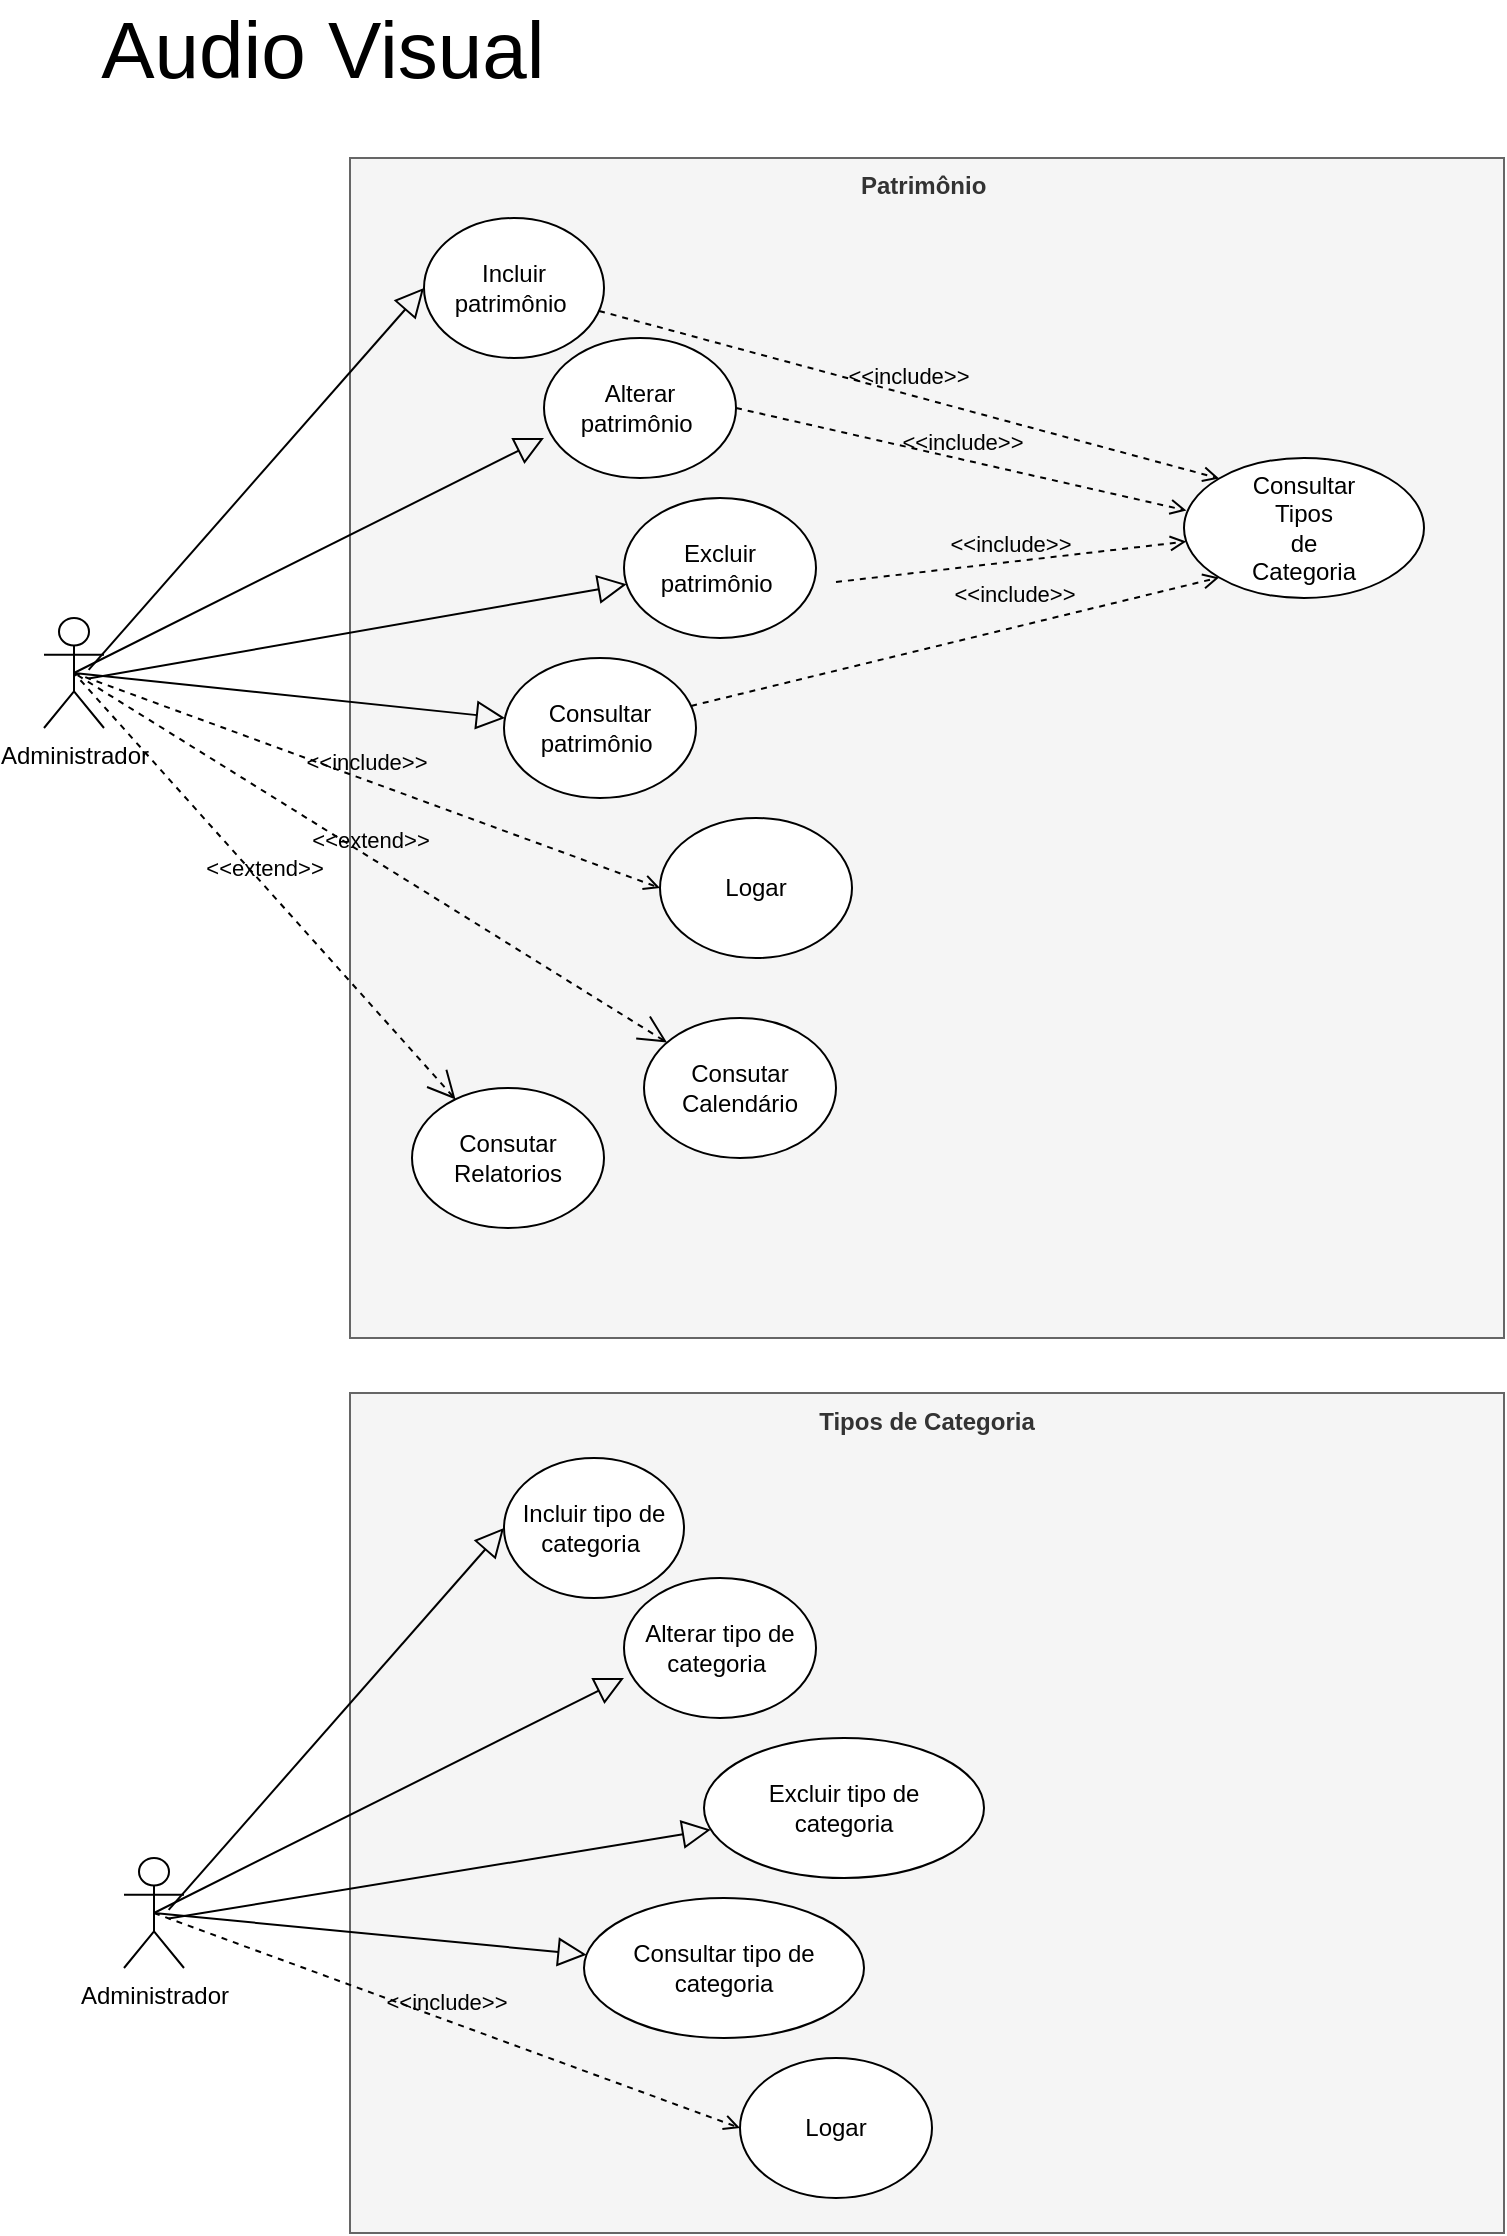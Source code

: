 <mxfile version="21.1.2" type="github">
  <diagram name="Página-1" id="rkHG6nmuOjkpt8-TUzvK">
    <mxGraphModel dx="794" dy="477" grid="1" gridSize="10" guides="1" tooltips="1" connect="1" arrows="1" fold="1" page="1" pageScale="1" pageWidth="827" pageHeight="1169" math="0" shadow="0">
      <root>
        <mxCell id="0" />
        <mxCell id="1" parent="0" />
        <mxCell id="XnEvQe8ai3ZGjiJY6H-x-5" value="Patrimônio&amp;nbsp;" style="shape=rect;html=1;verticalAlign=top;fontStyle=1;whiteSpace=wrap;align=center;fillColor=#f5f5f5;fontColor=#333333;strokeColor=#666666;" parent="1" vertex="1">
          <mxGeometry x="193" y="80" width="577" height="590" as="geometry" />
        </mxCell>
        <mxCell id="XnEvQe8ai3ZGjiJY6H-x-2" value="Incluir patrimônio&amp;nbsp;" style="ellipse;whiteSpace=wrap;html=1;" parent="1" vertex="1">
          <mxGeometry x="230" y="110" width="90" height="70" as="geometry" />
        </mxCell>
        <mxCell id="XnEvQe8ai3ZGjiJY6H-x-3" value="Administrador&lt;br&gt;" style="shape=umlActor;html=1;verticalLabelPosition=bottom;verticalAlign=top;align=center;" parent="1" vertex="1">
          <mxGeometry x="40" y="310" width="30" height="55" as="geometry" />
        </mxCell>
        <mxCell id="XnEvQe8ai3ZGjiJY6H-x-4" value="" style="edgeStyle=none;html=1;endArrow=block;endFill=0;endSize=12;verticalAlign=bottom;rounded=0;entryX=0;entryY=0.5;entryDx=0;entryDy=0;exitX=0.744;exitY=0.472;exitDx=0;exitDy=0;exitPerimeter=0;" parent="1" source="XnEvQe8ai3ZGjiJY6H-x-3" target="XnEvQe8ai3ZGjiJY6H-x-2" edge="1">
          <mxGeometry width="160" relative="1" as="geometry">
            <mxPoint x="120" y="215" as="sourcePoint" />
            <mxPoint x="280" y="215" as="targetPoint" />
          </mxGeometry>
        </mxCell>
        <mxCell id="XnEvQe8ai3ZGjiJY6H-x-7" value="Alterar patrimônio&amp;nbsp;" style="ellipse;whiteSpace=wrap;html=1;" parent="1" vertex="1">
          <mxGeometry x="290" y="170" width="96" height="70" as="geometry" />
        </mxCell>
        <mxCell id="XnEvQe8ai3ZGjiJY6H-x-8" value="Excluir patrimônio&amp;nbsp;" style="ellipse;whiteSpace=wrap;html=1;" parent="1" vertex="1">
          <mxGeometry x="330" y="250" width="96" height="70" as="geometry" />
        </mxCell>
        <mxCell id="XnEvQe8ai3ZGjiJY6H-x-13" value="" style="edgeStyle=none;html=1;endArrow=block;endFill=0;endSize=12;verticalAlign=bottom;rounded=0;entryX=0;entryY=0.714;entryDx=0;entryDy=0;entryPerimeter=0;exitX=0.5;exitY=0.5;exitDx=0;exitDy=0;exitPerimeter=0;" parent="1" source="XnEvQe8ai3ZGjiJY6H-x-3" target="XnEvQe8ai3ZGjiJY6H-x-7" edge="1">
          <mxGeometry width="160" relative="1" as="geometry">
            <mxPoint x="130" y="294.5" as="sourcePoint" />
            <mxPoint x="290" y="294.5" as="targetPoint" />
          </mxGeometry>
        </mxCell>
        <mxCell id="XnEvQe8ai3ZGjiJY6H-x-14" value="" style="edgeStyle=none;html=1;endArrow=block;endFill=0;endSize=12;verticalAlign=bottom;rounded=0;exitX=0.744;exitY=0.55;exitDx=0;exitDy=0;exitPerimeter=0;" parent="1" source="XnEvQe8ai3ZGjiJY6H-x-3" target="XnEvQe8ai3ZGjiJY6H-x-8" edge="1">
          <mxGeometry width="160" relative="1" as="geometry">
            <mxPoint x="140" y="364.5" as="sourcePoint" />
            <mxPoint x="360" y="325" as="targetPoint" />
          </mxGeometry>
        </mxCell>
        <mxCell id="XnEvQe8ai3ZGjiJY6H-x-19" value="Consultar patrimônio&amp;nbsp;" style="ellipse;whiteSpace=wrap;html=1;" parent="1" vertex="1">
          <mxGeometry x="270" y="330" width="96" height="70" as="geometry" />
        </mxCell>
        <mxCell id="XnEvQe8ai3ZGjiJY6H-x-20" value="" style="edgeStyle=none;html=1;endArrow=block;endFill=0;endSize=12;verticalAlign=bottom;rounded=0;exitX=0.5;exitY=0.5;exitDx=0;exitDy=0;exitPerimeter=0;" parent="1" source="XnEvQe8ai3ZGjiJY6H-x-3" target="XnEvQe8ai3ZGjiJY6H-x-19" edge="1">
          <mxGeometry width="160" relative="1" as="geometry">
            <mxPoint x="80" y="305" as="sourcePoint" />
            <mxPoint x="400" y="320" as="targetPoint" />
          </mxGeometry>
        </mxCell>
        <mxCell id="XnEvQe8ai3ZGjiJY6H-x-22" value="Logar" style="ellipse;whiteSpace=wrap;html=1;" parent="1" vertex="1">
          <mxGeometry x="348" y="410" width="96" height="70" as="geometry" />
        </mxCell>
        <mxCell id="XnEvQe8ai3ZGjiJY6H-x-25" value="&amp;lt;&amp;lt;include&amp;gt;&amp;gt;" style="edgeStyle=none;html=1;endArrow=open;verticalAlign=bottom;dashed=1;labelBackgroundColor=none;rounded=0;exitX=0.5;exitY=0.5;exitDx=0;exitDy=0;exitPerimeter=0;entryX=0;entryY=0.5;entryDx=0;entryDy=0;" parent="1" source="XnEvQe8ai3ZGjiJY6H-x-3" target="XnEvQe8ai3ZGjiJY6H-x-22" edge="1">
          <mxGeometry width="160" relative="1" as="geometry">
            <mxPoint x="130" y="455" as="sourcePoint" />
            <mxPoint x="290" y="455" as="targetPoint" />
          </mxGeometry>
        </mxCell>
        <mxCell id="QimY8xbkl2on-bAjsN7t-3" value="Audio Visual&amp;nbsp;" style="text;html=1;strokeColor=none;fillColor=none;align=center;verticalAlign=middle;whiteSpace=wrap;rounded=0;fontSize=40;" parent="1" vertex="1">
          <mxGeometry x="20" y="10" width="330" height="30" as="geometry" />
        </mxCell>
        <mxCell id="IfJ1QCMbeDYxTQooLl67-1" value="Consutar&lt;br&gt;Calendário" style="ellipse;whiteSpace=wrap;html=1;" vertex="1" parent="1">
          <mxGeometry x="340" y="510" width="96" height="70" as="geometry" />
        </mxCell>
        <mxCell id="IfJ1QCMbeDYxTQooLl67-3" value="&amp;lt;&amp;lt;extend&amp;gt;&amp;gt;" style="edgeStyle=none;html=1;startArrow=open;endArrow=none;startSize=12;verticalAlign=bottom;dashed=1;labelBackgroundColor=none;rounded=0;entryX=0.5;entryY=0.5;entryDx=0;entryDy=0;entryPerimeter=0;" edge="1" parent="1" source="IfJ1QCMbeDYxTQooLl67-1" target="XnEvQe8ai3ZGjiJY6H-x-3">
          <mxGeometry width="160" relative="1" as="geometry">
            <mxPoint x="294" y="670" as="sourcePoint" />
            <mxPoint x="214" y="440" as="targetPoint" />
          </mxGeometry>
        </mxCell>
        <mxCell id="IfJ1QCMbeDYxTQooLl67-4" value="Consutar&lt;br&gt;Relatorios" style="ellipse;whiteSpace=wrap;html=1;" vertex="1" parent="1">
          <mxGeometry x="224" y="545" width="96" height="70" as="geometry" />
        </mxCell>
        <mxCell id="IfJ1QCMbeDYxTQooLl67-5" value="&amp;lt;&amp;lt;extend&amp;gt;&amp;gt;" style="edgeStyle=none;html=1;startArrow=open;endArrow=none;startSize=12;verticalAlign=bottom;dashed=1;labelBackgroundColor=none;rounded=0;entryX=0.5;entryY=0.5;entryDx=0;entryDy=0;entryPerimeter=0;" edge="1" parent="1" source="IfJ1QCMbeDYxTQooLl67-4" target="XnEvQe8ai3ZGjiJY6H-x-3">
          <mxGeometry width="160" relative="1" as="geometry">
            <mxPoint x="479" y="631" as="sourcePoint" />
            <mxPoint x="75" y="320" as="targetPoint" />
          </mxGeometry>
        </mxCell>
        <mxCell id="IfJ1QCMbeDYxTQooLl67-8" value="Consultar&lt;br&gt;Tipos &lt;br&gt;de&lt;br&gt;Categoria" style="ellipse;whiteSpace=wrap;html=1;" vertex="1" parent="1">
          <mxGeometry x="610" y="230" width="120" height="70" as="geometry" />
        </mxCell>
        <mxCell id="IfJ1QCMbeDYxTQooLl67-9" value="&amp;lt;&amp;lt;include&amp;gt;&amp;gt;" style="edgeStyle=none;html=1;endArrow=open;verticalAlign=bottom;dashed=1;labelBackgroundColor=none;rounded=0;entryX=0;entryY=0;entryDx=0;entryDy=0;" edge="1" parent="1" source="XnEvQe8ai3ZGjiJY6H-x-2" target="IfJ1QCMbeDYxTQooLl67-8">
          <mxGeometry width="160" relative="1" as="geometry">
            <mxPoint x="366" y="120" as="sourcePoint" />
            <mxPoint x="659" y="227" as="targetPoint" />
          </mxGeometry>
        </mxCell>
        <mxCell id="IfJ1QCMbeDYxTQooLl67-10" value="&amp;lt;&amp;lt;include&amp;gt;&amp;gt;" style="edgeStyle=none;html=1;endArrow=open;verticalAlign=bottom;dashed=1;labelBackgroundColor=none;rounded=0;entryX=0.01;entryY=0.375;entryDx=0;entryDy=0;entryPerimeter=0;exitX=1;exitY=0.5;exitDx=0;exitDy=0;" edge="1" parent="1" source="XnEvQe8ai3ZGjiJY6H-x-7" target="IfJ1QCMbeDYxTQooLl67-8">
          <mxGeometry width="160" relative="1" as="geometry">
            <mxPoint x="406" y="220" as="sourcePoint" />
            <mxPoint x="616" y="250" as="targetPoint" />
          </mxGeometry>
        </mxCell>
        <mxCell id="IfJ1QCMbeDYxTQooLl67-11" value="&amp;lt;&amp;lt;include&amp;gt;&amp;gt;" style="edgeStyle=none;html=1;endArrow=open;verticalAlign=bottom;dashed=1;labelBackgroundColor=none;rounded=0;" edge="1" parent="1" target="IfJ1QCMbeDYxTQooLl67-8">
          <mxGeometry width="160" relative="1" as="geometry">
            <mxPoint x="436" y="292" as="sourcePoint" />
            <mxPoint x="641" y="298" as="targetPoint" />
          </mxGeometry>
        </mxCell>
        <mxCell id="IfJ1QCMbeDYxTQooLl67-12" value="&amp;lt;&amp;lt;include&amp;gt;&amp;gt;" style="edgeStyle=none;html=1;endArrow=open;verticalAlign=bottom;dashed=1;labelBackgroundColor=none;rounded=0;entryX=0;entryY=1;entryDx=0;entryDy=0;" edge="1" parent="1" source="XnEvQe8ai3ZGjiJY6H-x-19" target="IfJ1QCMbeDYxTQooLl67-8">
          <mxGeometry x="0.232" y="8" width="160" relative="1" as="geometry">
            <mxPoint x="393" y="356" as="sourcePoint" />
            <mxPoint x="570" y="310" as="targetPoint" />
            <mxPoint x="1" as="offset" />
          </mxGeometry>
        </mxCell>
        <mxCell id="IfJ1QCMbeDYxTQooLl67-13" value="Tipos de Categoria" style="shape=rect;html=1;verticalAlign=top;fontStyle=1;whiteSpace=wrap;align=center;fillColor=#f5f5f5;fontColor=#333333;strokeColor=#666666;" vertex="1" parent="1">
          <mxGeometry x="193" y="697.5" width="577" height="420" as="geometry" />
        </mxCell>
        <mxCell id="IfJ1QCMbeDYxTQooLl67-19" value="Incluir tipo de categoria&amp;nbsp;" style="ellipse;whiteSpace=wrap;html=1;" vertex="1" parent="1">
          <mxGeometry x="270" y="730" width="90" height="70" as="geometry" />
        </mxCell>
        <mxCell id="IfJ1QCMbeDYxTQooLl67-20" value="Administrador&lt;br&gt;" style="shape=umlActor;html=1;verticalLabelPosition=bottom;verticalAlign=top;align=center;" vertex="1" parent="1">
          <mxGeometry x="80" y="930" width="30" height="55" as="geometry" />
        </mxCell>
        <mxCell id="IfJ1QCMbeDYxTQooLl67-21" value="" style="edgeStyle=none;html=1;endArrow=block;endFill=0;endSize=12;verticalAlign=bottom;rounded=0;entryX=0;entryY=0.5;entryDx=0;entryDy=0;exitX=0.744;exitY=0.472;exitDx=0;exitDy=0;exitPerimeter=0;" edge="1" parent="1" source="IfJ1QCMbeDYxTQooLl67-20" target="IfJ1QCMbeDYxTQooLl67-19">
          <mxGeometry width="160" relative="1" as="geometry">
            <mxPoint x="160" y="835" as="sourcePoint" />
            <mxPoint x="320" y="835" as="targetPoint" />
          </mxGeometry>
        </mxCell>
        <mxCell id="IfJ1QCMbeDYxTQooLl67-22" value="Alterar tipo de&lt;br&gt;categoria&amp;nbsp;" style="ellipse;whiteSpace=wrap;html=1;" vertex="1" parent="1">
          <mxGeometry x="330" y="790" width="96" height="70" as="geometry" />
        </mxCell>
        <mxCell id="IfJ1QCMbeDYxTQooLl67-23" value="Excluir tipo de &lt;br&gt;categoria" style="ellipse;whiteSpace=wrap;html=1;" vertex="1" parent="1">
          <mxGeometry x="370" y="870" width="140" height="70" as="geometry" />
        </mxCell>
        <mxCell id="IfJ1QCMbeDYxTQooLl67-24" value="" style="edgeStyle=none;html=1;endArrow=block;endFill=0;endSize=12;verticalAlign=bottom;rounded=0;entryX=0;entryY=0.714;entryDx=0;entryDy=0;entryPerimeter=0;exitX=0.5;exitY=0.5;exitDx=0;exitDy=0;exitPerimeter=0;" edge="1" parent="1" source="IfJ1QCMbeDYxTQooLl67-20" target="IfJ1QCMbeDYxTQooLl67-22">
          <mxGeometry width="160" relative="1" as="geometry">
            <mxPoint x="170" y="914.5" as="sourcePoint" />
            <mxPoint x="330" y="914.5" as="targetPoint" />
          </mxGeometry>
        </mxCell>
        <mxCell id="IfJ1QCMbeDYxTQooLl67-25" value="" style="edgeStyle=none;html=1;endArrow=block;endFill=0;endSize=12;verticalAlign=bottom;rounded=0;exitX=0.744;exitY=0.55;exitDx=0;exitDy=0;exitPerimeter=0;" edge="1" parent="1" source="IfJ1QCMbeDYxTQooLl67-20" target="IfJ1QCMbeDYxTQooLl67-23">
          <mxGeometry width="160" relative="1" as="geometry">
            <mxPoint x="180" y="984.5" as="sourcePoint" />
            <mxPoint x="400" y="945" as="targetPoint" />
          </mxGeometry>
        </mxCell>
        <mxCell id="IfJ1QCMbeDYxTQooLl67-27" value="Consultar tipo de categoria" style="ellipse;whiteSpace=wrap;html=1;" vertex="1" parent="1">
          <mxGeometry x="310" y="950" width="140" height="70" as="geometry" />
        </mxCell>
        <mxCell id="IfJ1QCMbeDYxTQooLl67-28" value="" style="edgeStyle=none;html=1;endArrow=block;endFill=0;endSize=12;verticalAlign=bottom;rounded=0;exitX=0.5;exitY=0.5;exitDx=0;exitDy=0;exitPerimeter=0;" edge="1" parent="1" source="IfJ1QCMbeDYxTQooLl67-20" target="IfJ1QCMbeDYxTQooLl67-27">
          <mxGeometry width="160" relative="1" as="geometry">
            <mxPoint x="120" y="925" as="sourcePoint" />
            <mxPoint x="440" y="940" as="targetPoint" />
          </mxGeometry>
        </mxCell>
        <mxCell id="IfJ1QCMbeDYxTQooLl67-29" value="Logar" style="ellipse;whiteSpace=wrap;html=1;" vertex="1" parent="1">
          <mxGeometry x="388" y="1030" width="96" height="70" as="geometry" />
        </mxCell>
        <mxCell id="IfJ1QCMbeDYxTQooLl67-30" value="&amp;lt;&amp;lt;include&amp;gt;&amp;gt;" style="edgeStyle=none;html=1;endArrow=open;verticalAlign=bottom;dashed=1;labelBackgroundColor=none;rounded=0;exitX=0.5;exitY=0.5;exitDx=0;exitDy=0;exitPerimeter=0;entryX=0;entryY=0.5;entryDx=0;entryDy=0;" edge="1" parent="1" source="IfJ1QCMbeDYxTQooLl67-20" target="IfJ1QCMbeDYxTQooLl67-29">
          <mxGeometry width="160" relative="1" as="geometry">
            <mxPoint x="170" y="1075" as="sourcePoint" />
            <mxPoint x="330" y="1075" as="targetPoint" />
          </mxGeometry>
        </mxCell>
      </root>
    </mxGraphModel>
  </diagram>
</mxfile>

